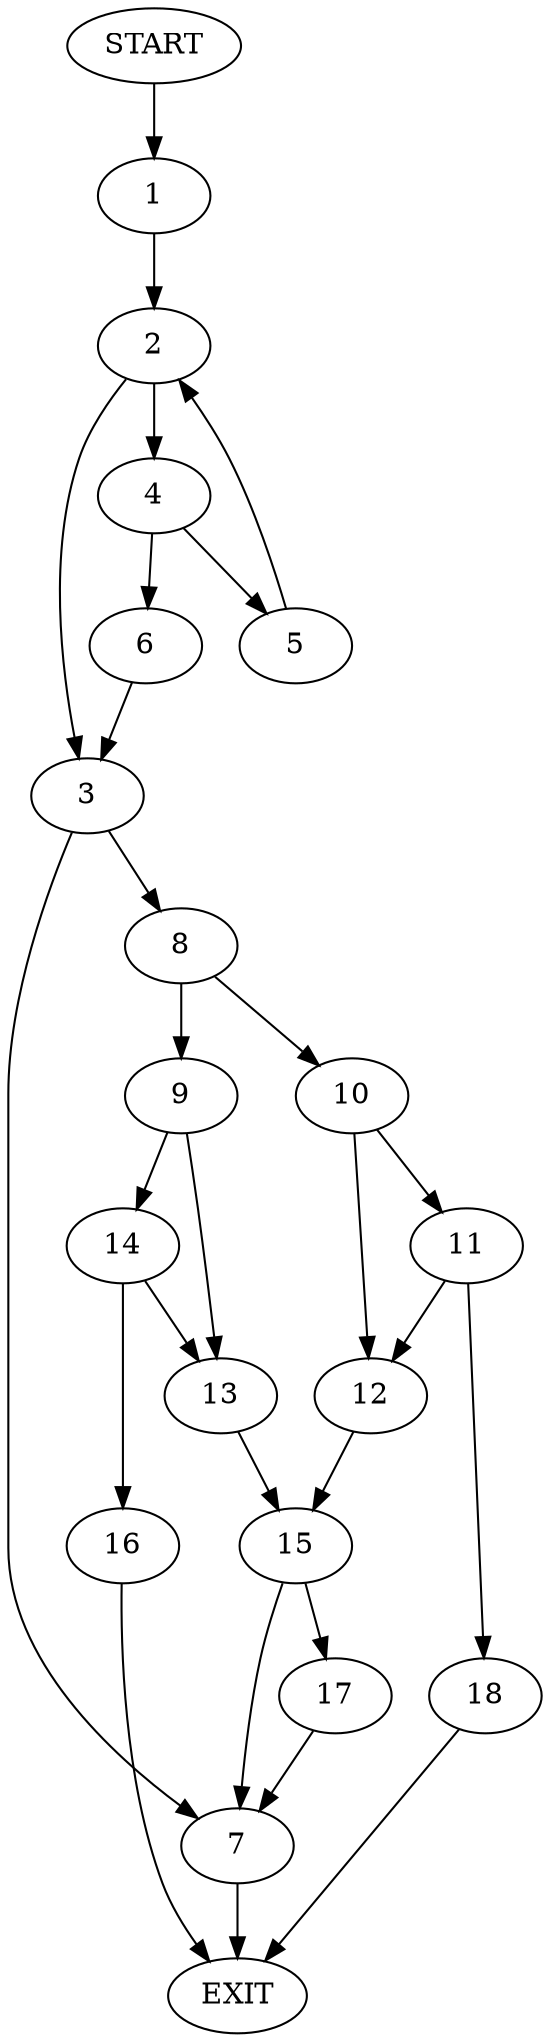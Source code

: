 digraph {
0 [label="START"]
19 [label="EXIT"]
0 -> 1
1 -> 2
2 -> 3
2 -> 4
4 -> 5
4 -> 6
3 -> 7
3 -> 8
5 -> 2
6 -> 3
8 -> 9
8 -> 10
7 -> 19
10 -> 11
10 -> 12
9 -> 13
9 -> 14
13 -> 15
14 -> 13
14 -> 16
16 -> 19
15 -> 17
15 -> 7
11 -> 12
11 -> 18
12 -> 15
18 -> 19
17 -> 7
}
